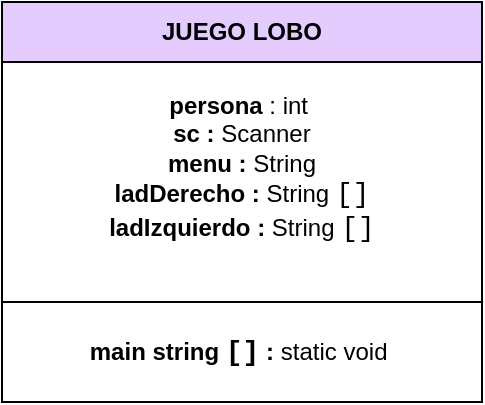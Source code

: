 <mxfile>
    <diagram id="9pdxI7kbRy8UAtQt-ROK" name="Page-1">
        <mxGraphModel dx="722" dy="380" grid="1" gridSize="10" guides="1" tooltips="1" connect="1" arrows="1" fold="1" page="1" pageScale="1" pageWidth="850" pageHeight="1100" math="0" shadow="0">
            <root>
                <mxCell id="0"/>
                <mxCell id="1" parent="0"/>
                <mxCell id="2" value="&lt;b&gt;JUEGO LOBO&lt;/b&gt;" style="swimlane;fontStyle=0;childLayout=stackLayout;horizontal=1;startSize=30;horizontalStack=0;resizeParent=1;resizeParentMax=0;resizeLast=0;collapsible=1;marginBottom=0;whiteSpace=wrap;html=1;fillColor=#E5CCFF;" vertex="1" parent="1">
                    <mxGeometry x="40" y="40" width="240" height="200" as="geometry"/>
                </mxCell>
                <mxCell id="3" value="persona &lt;span style=&quot;font-weight: normal;&quot;&gt;: int&amp;nbsp;&lt;br&gt;&lt;/span&gt;sc :&lt;span style=&quot;border-color: var(--border-color); font-weight: normal;&quot;&gt;&amp;nbsp;Scanner&lt;br&gt;&lt;span style=&quot;border-color: var(--border-color); color: rgba(0, 0, 0, 0); font-family: monospace; font-size: 0px; text-align: start;&quot;&gt;&lt;span style=&quot;color: rgb(0, 0, 0); font-family: Helvetica; font-size: 12px; font-weight: 700; text-align: center;&quot;&gt;menu :&lt;/span&gt;&lt;span style=&quot;border-color: var(--border-color); color: rgb(0, 0, 0); font-family: Helvetica; font-size: 12px; text-align: center;&quot;&gt;&amp;nbsp;String&lt;br&gt;&lt;span style=&quot;border-color: var(--border-color); color: rgba(0, 0, 0, 0); font-family: monospace; font-size: 0px; text-align: start;&quot;&gt;&lt;span style=&quot;color: rgb(0, 0, 0); font-family: Helvetica; font-size: 12px; font-weight: 700; text-align: center;&quot;&gt;ladDerecho :&lt;/span&gt;&lt;span style=&quot;border-color: var(--border-color); color: rgb(0, 0, 0); font-family: Helvetica; font-size: 12px; text-align: center;&quot;&gt;&amp;nbsp;String&amp;nbsp;&lt;span style=&quot;border-color: var(--border-color); background-color: rgb(255, 255, 255); font-family: Consolas, &amp;quot;Courier New&amp;quot;, monospace; font-size: 14px;&quot;&gt;[]&lt;/span&gt;&lt;/span&gt;%3CmxGraphModel%3E%3Croot%3E%3CmxCell%20id%3D%220%22%2F%3E%3CmxCell%20id%3D%221%22%20parent%3D%220%22%2F%3E%3CmxCell%20id%3D%222%22%20value%3D%22sc%20%3A%20Scanner%26lt%3Bspan%20style%3D%26quot%3Bcolor%3A%20rgba(0%2C%200%2C%200%2C%200)%3B%20font-family%3A%20monospace%3B%20font-size%3A%200px%3B%20font-weight%3A%20400%3B%20text-align%3A%20start%3B%26quot%3B%26gt%3B%253CmxGraphModel%253E%253Croot%253E%253CmxCell%2520id%253D%25220%2522%252F%253E%253CmxCell%2520id%253D%25221%2522%2520parent%253D%25220%2522%252F%253E%253CmxCell%2520id%253D%25222%2522%2520value%253D%2522Persona%2520%253A%2520int%2526amp%253Bnbsp%253B%2522%2520style%253D%2522text%253BstrokeColor%253Dnone%253BfillColor%253Dnone%253Balign%253Dleft%253BverticalAlign%253Dmiddle%253BspacingLeft%253D4%253BspacingRight%253D4%253Boverflow%253Dhidden%253Bpoints%253D%255B%255B0%252C0.5%255D%252C%255B1%252C0.5%255D%255D%253BportConstraint%253Deastwest%253Brotatable%253D0%253BwhiteSpace%253Dwrap%253Bhtml%253D1%253BfontStyle%253D1%2522%2520vertex%253D%25221%2522%2520parent%253D%25221%2522%253E%253CmxGeometry%2520x%253D%2522170%2522%2520y%253D%2522180%2522%2520width%253D%2522310%2522%2520height%253D%252230%2522%2520as%253D%2522geometry%2522%252F%253E%253C%252FmxCell%253E%253C%252Froot%253E%253C%252FmxGraphModel%253E%26lt%3B%2Fspan%26gt%3B%22%20style%3D%22text%3BstrokeColor%3Dnone%3BfillColor%3Dnone%3Balign%3Dcenter%3BverticalAlign%3Dmiddle%3BspacingLeft%3D4%3BspacingRight%3D4%3Boverflow%3Dhidden%3Bpoints%3D%5B%5B0%2C0.5%5D%2C%5B1%2C0.5%5D%5D%3BportConstraint%3Deastwest%3Brotatable%3D0%3BwhiteSpace%3Dwrap%3Bhtml%3D1%3BfontStyle%3D1%22%20vertex%3D%221%22%20parent%3D%221%22%3E%3CmxGeometry%20x%3D%22170%22%20y%3D%22240%22%20width%3D%22310%22%20height%3D%2230%22%20as%3D%22geometry%22%2F%3E%3C%2FmxCell%3E%3C%2Froot%3E%3C%2FmxGraphModel%3E&lt;/span&gt;&lt;br style=&quot;border-color: var(--border-color);&quot;&gt;&lt;/span&gt;&lt;span style=&quot;background-color: initial;&quot;&gt;%3CmxGraphModel%3E%3Croot%3E%3CmxCell%20id%3D%220%22%2F%3E%3CmxCell%20id%3D%221%22%20parent%3D%220%22%2F%3E%3CmxCell%20id%3D%222%22%20value%3D%22Persona%20%3A%20int%26amp%3Bnbsp%3B%22%20style%3D%22text%3BstrokeColor%3Dnone%3BfillColor%3Dnone%3Balign%3Dleft%3BverticalAlign%3Dmiddle%3BspacingLeft%3D4%3BspacingRight%3D4%3Boverflow%3Dhidden%3Bpoints%3D%5B%5B0%2C0.5%5D%2C%5B1%2C0.5%5D%5D%3BportConstraint%3Deastwest%3Brotatable%3D0%3BwhiteSpace%3Dwrap%3Bhtml%3D1%3BfontStyle%3D1%22%20vertex%3D%221%22%20parent%3D%221%22%3E%3CmxGeometry%20x%3D%22170%22%20y%3D%22180%22%20width%3D%22310%22%20height%3D%2230%22%20as%3D%22geometry%22%2F%3E%3C%2FmxCell%3E%3C%2Froot%3E%3C%2FmxGraphModel%3E&lt;/span&gt;&lt;span style=&quot;color: rgb(0, 0, 0); font-family: Helvetica; font-size: 12px; font-weight: 700; text-align: center;&quot;&gt;ladIzquierdo :&lt;/span&gt;&lt;span style=&quot;border-color: var(--border-color); color: rgb(0, 0, 0); font-family: Helvetica; font-size: 12px; text-align: center;&quot;&gt;&amp;nbsp;String&amp;nbsp;&lt;span style=&quot;border-color: var(--border-color); background-color: rgb(255, 255, 255); font-family: Consolas, &amp;quot;Courier New&amp;quot;, monospace; font-size: 14px;&quot;&gt;[]&lt;/span&gt;&lt;/span&gt;&lt;span style=&quot;background-color: initial;&quot;&gt;&lt;br&gt;&lt;/span&gt;%3CmxGraphModel%3E%3Croot%3E%3CmxCell%20id%3D%220%22%2F%3E%3CmxCell%20id%3D%221%22%20parent%3D%220%22%2F%3E%3CmxCell%20id%3D%222%22%20value%3D%22Persona%20%3A%20int%26amp%3Bnbsp%3B%22%20style%3D%22text%3BstrokeColor%3Dnone%3BfillColor%3Dnone%3Balign%3Dleft%3BverticalAlign%3Dmiddle%3BspacingLeft%3D4%3BspacingRight%3D4%3Boverflow%3Dhidden%3Bpoints%3D%5B%5B0%2C0.5%5D%2C%5B1%2C0.5%5D%5D%3BportConstraint%3Deastwest%3Brotatable%3D0%3BwhiteSpace%3Dwrap%3Bhtml%3D1%3BfontStyle%3D1%22%20vertex%3D%221%22%20parent%3D%221%22%3E%3CmxGeometry%20x%3D%22170%22%20y%3D%22180%22%20width%3D%22310%22%20height%3D%2230%22%20as%3D%22geometry%22%2F%3E%3C%2FmxCell%3E%3C%2Froot%3E%3C%2FmxGraphModel&lt;/span&gt;&lt;/span&gt;&lt;span style=&quot;font-weight: normal;&quot;&gt;&lt;br&gt;&lt;/span&gt;" style="text;strokeColor=#000000;fillColor=#FFFFFF;align=center;verticalAlign=middle;spacingLeft=4;spacingRight=4;overflow=hidden;points=[[0,0.5],[1,0.5]];portConstraint=eastwest;rotatable=0;whiteSpace=wrap;html=1;fontStyle=1;shadow=0;" vertex="1" parent="2">
                    <mxGeometry y="30" width="240" height="120" as="geometry"/>
                </mxCell>
                <mxCell id="16" value="&lt;b style=&quot;border-color: var(--border-color);&quot;&gt;main string&amp;nbsp;&lt;span style=&quot;border-color: var(--border-color); background-color: rgb(255, 255, 255); font-family: Consolas, &amp;quot;Courier New&amp;quot;, monospace; font-size: 14px;&quot;&gt;[]&lt;/span&gt;&lt;/b&gt;&lt;span style=&quot;border-color: var(--border-color); font-weight: 400; background-color: initial;&quot;&gt;&lt;b style=&quot;border-color: var(--border-color);&quot;&gt;&amp;nbsp;:&lt;/b&gt;&amp;nbsp;static void&amp;nbsp;&lt;/span&gt;" style="text;strokeColor=#000000;fillColor=#FFFFFF;align=center;verticalAlign=middle;spacingLeft=4;spacingRight=4;overflow=hidden;points=[[0,0.5],[1,0.5]];portConstraint=eastwest;rotatable=0;whiteSpace=wrap;html=1;fontStyle=1;shadow=0;" vertex="1" parent="2">
                    <mxGeometry y="150" width="240" height="50" as="geometry"/>
                </mxCell>
            </root>
        </mxGraphModel>
    </diagram>
</mxfile>